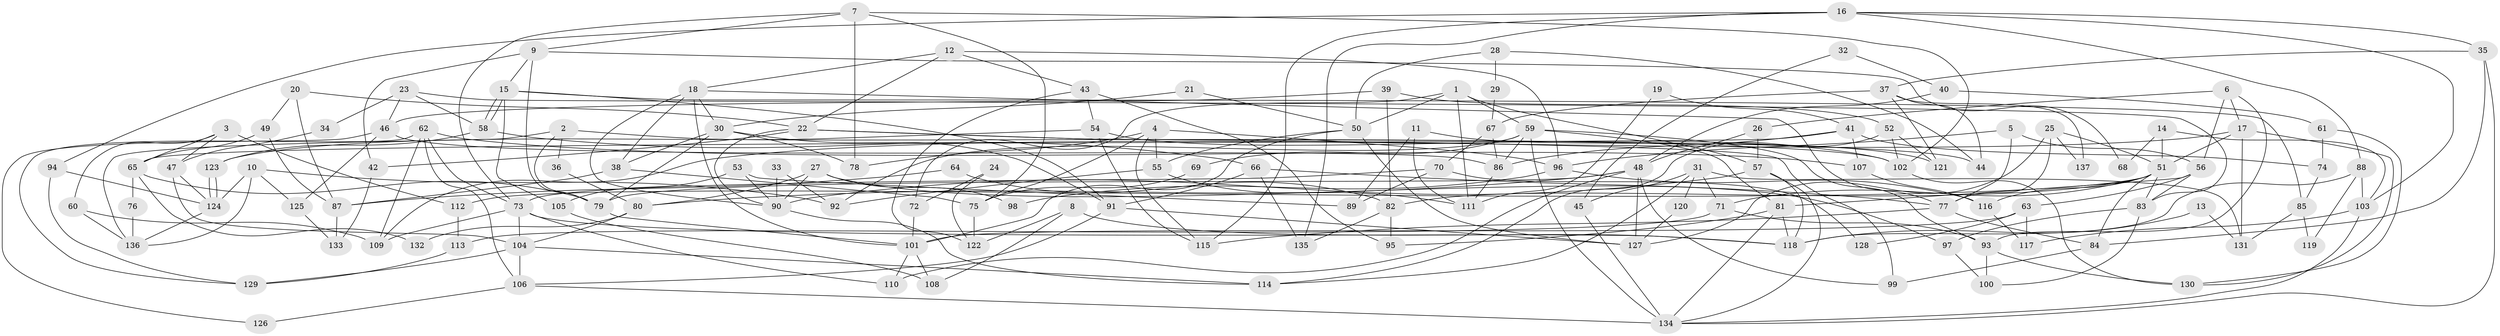 // Generated by graph-tools (version 1.1) at 2025/02/03/09/25 03:02:10]
// undirected, 137 vertices, 274 edges
graph export_dot {
graph [start="1"]
  node [color=gray90,style=filled];
  1;
  2;
  3;
  4;
  5;
  6;
  7;
  8;
  9;
  10;
  11;
  12;
  13;
  14;
  15;
  16;
  17;
  18;
  19;
  20;
  21;
  22;
  23;
  24;
  25;
  26;
  27;
  28;
  29;
  30;
  31;
  32;
  33;
  34;
  35;
  36;
  37;
  38;
  39;
  40;
  41;
  42;
  43;
  44;
  45;
  46;
  47;
  48;
  49;
  50;
  51;
  52;
  53;
  54;
  55;
  56;
  57;
  58;
  59;
  60;
  61;
  62;
  63;
  64;
  65;
  66;
  67;
  68;
  69;
  70;
  71;
  72;
  73;
  74;
  75;
  76;
  77;
  78;
  79;
  80;
  81;
  82;
  83;
  84;
  85;
  86;
  87;
  88;
  89;
  90;
  91;
  92;
  93;
  94;
  95;
  96;
  97;
  98;
  99;
  100;
  101;
  102;
  103;
  104;
  105;
  106;
  107;
  108;
  109;
  110;
  111;
  112;
  113;
  114;
  115;
  116;
  117;
  118;
  119;
  120;
  121;
  122;
  123;
  124;
  125;
  126;
  127;
  128;
  129;
  130;
  131;
  132;
  133;
  134;
  135;
  136;
  137;
  1 -- 59;
  1 -- 50;
  1 -- 57;
  1 -- 72;
  1 -- 111;
  2 -- 79;
  2 -- 102;
  2 -- 36;
  2 -- 136;
  3 -- 47;
  3 -- 60;
  3 -- 65;
  3 -- 112;
  4 -- 115;
  4 -- 55;
  4 -- 75;
  4 -- 78;
  4 -- 96;
  5 -- 77;
  5 -- 56;
  5 -- 96;
  6 -- 26;
  6 -- 17;
  6 -- 56;
  6 -- 93;
  7 -- 78;
  7 -- 73;
  7 -- 9;
  7 -- 75;
  7 -- 102;
  8 -- 122;
  8 -- 118;
  8 -- 108;
  9 -- 79;
  9 -- 15;
  9 -- 42;
  9 -- 68;
  10 -- 125;
  10 -- 124;
  10 -- 92;
  10 -- 136;
  11 -- 121;
  11 -- 111;
  11 -- 89;
  12 -- 18;
  12 -- 96;
  12 -- 22;
  12 -- 43;
  13 -- 131;
  13 -- 118;
  14 -- 103;
  14 -- 51;
  14 -- 68;
  15 -- 58;
  15 -- 58;
  15 -- 85;
  15 -- 91;
  15 -- 105;
  16 -- 88;
  16 -- 115;
  16 -- 35;
  16 -- 94;
  16 -- 103;
  16 -- 135;
  17 -- 130;
  17 -- 51;
  17 -- 109;
  17 -- 131;
  18 -- 101;
  18 -- 30;
  18 -- 38;
  18 -- 77;
  18 -- 90;
  19 -- 111;
  19 -- 41;
  20 -- 49;
  20 -- 22;
  20 -- 87;
  21 -- 30;
  21 -- 50;
  22 -- 99;
  22 -- 42;
  22 -- 44;
  22 -- 90;
  23 -- 83;
  23 -- 58;
  23 -- 34;
  23 -- 46;
  24 -- 122;
  24 -- 72;
  25 -- 77;
  25 -- 51;
  25 -- 127;
  25 -- 137;
  26 -- 57;
  26 -- 48;
  27 -- 80;
  27 -- 90;
  27 -- 97;
  27 -- 98;
  28 -- 44;
  28 -- 50;
  28 -- 29;
  29 -- 67;
  30 -- 91;
  30 -- 38;
  30 -- 78;
  30 -- 79;
  31 -- 114;
  31 -- 71;
  31 -- 45;
  31 -- 120;
  31 -- 131;
  32 -- 40;
  32 -- 45;
  33 -- 90;
  33 -- 92;
  34 -- 47;
  35 -- 134;
  35 -- 37;
  35 -- 84;
  36 -- 80;
  37 -- 67;
  37 -- 44;
  37 -- 121;
  37 -- 137;
  38 -- 75;
  38 -- 87;
  39 -- 46;
  39 -- 52;
  39 -- 82;
  40 -- 61;
  40 -- 48;
  41 -- 65;
  41 -- 86;
  41 -- 74;
  41 -- 107;
  42 -- 133;
  43 -- 95;
  43 -- 54;
  43 -- 122;
  45 -- 134;
  46 -- 86;
  46 -- 125;
  46 -- 126;
  47 -- 124;
  47 -- 104;
  48 -- 127;
  48 -- 110;
  48 -- 79;
  48 -- 80;
  48 -- 99;
  49 -- 65;
  49 -- 87;
  50 -- 101;
  50 -- 127;
  50 -- 55;
  51 -- 83;
  51 -- 84;
  51 -- 71;
  51 -- 82;
  51 -- 112;
  51 -- 116;
  52 -- 102;
  52 -- 114;
  52 -- 121;
  53 -- 90;
  53 -- 105;
  53 -- 89;
  54 -- 123;
  54 -- 102;
  54 -- 115;
  55 -- 92;
  55 -- 111;
  56 -- 81;
  56 -- 63;
  56 -- 83;
  57 -- 90;
  57 -- 118;
  57 -- 134;
  58 -- 66;
  58 -- 123;
  59 -- 93;
  59 -- 81;
  59 -- 69;
  59 -- 86;
  59 -- 92;
  59 -- 134;
  60 -- 136;
  60 -- 109;
  61 -- 74;
  61 -- 130;
  62 -- 129;
  62 -- 107;
  62 -- 73;
  62 -- 106;
  62 -- 109;
  63 -- 117;
  63 -- 101;
  63 -- 128;
  64 -- 82;
  64 -- 87;
  65 -- 79;
  65 -- 76;
  65 -- 132;
  66 -- 91;
  66 -- 135;
  66 -- 77;
  67 -- 86;
  67 -- 70;
  69 -- 75;
  70 -- 89;
  70 -- 73;
  70 -- 128;
  71 -- 113;
  71 -- 93;
  72 -- 101;
  73 -- 109;
  73 -- 104;
  73 -- 110;
  73 -- 118;
  74 -- 85;
  75 -- 122;
  76 -- 136;
  77 -- 84;
  77 -- 115;
  79 -- 101;
  80 -- 104;
  80 -- 132;
  81 -- 134;
  81 -- 118;
  81 -- 95;
  82 -- 95;
  82 -- 135;
  83 -- 100;
  83 -- 97;
  84 -- 99;
  85 -- 131;
  85 -- 119;
  86 -- 111;
  87 -- 133;
  88 -- 103;
  88 -- 118;
  88 -- 119;
  90 -- 114;
  91 -- 106;
  91 -- 127;
  93 -- 100;
  93 -- 130;
  94 -- 124;
  94 -- 129;
  96 -- 98;
  96 -- 116;
  97 -- 100;
  101 -- 108;
  101 -- 110;
  102 -- 130;
  103 -- 134;
  103 -- 117;
  104 -- 106;
  104 -- 114;
  104 -- 129;
  105 -- 108;
  106 -- 134;
  106 -- 126;
  107 -- 116;
  112 -- 113;
  113 -- 129;
  116 -- 117;
  120 -- 127;
  123 -- 124;
  123 -- 124;
  124 -- 136;
  125 -- 133;
}
